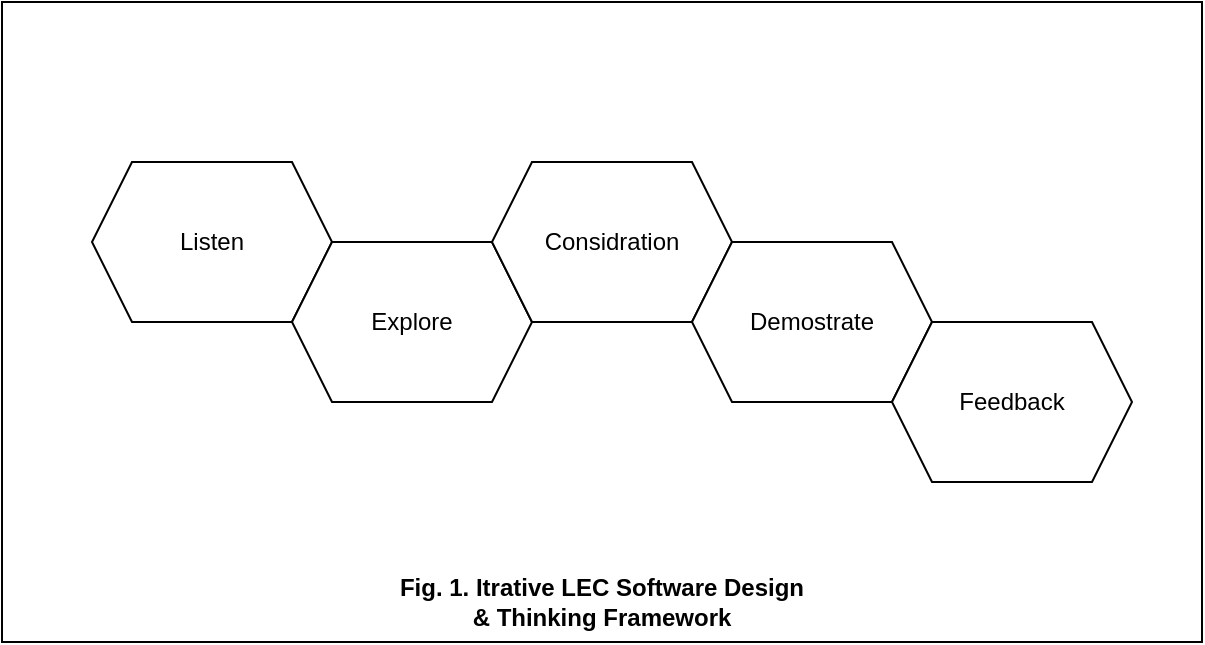<mxfile version="21.7.5" type="device">
  <diagram name="Page-1" id="eudoYkLHnH5XyLm0wJA3">
    <mxGraphModel dx="1434" dy="836" grid="1" gridSize="10" guides="1" tooltips="1" connect="1" arrows="1" fold="1" page="1" pageScale="1" pageWidth="1400" pageHeight="850" math="0" shadow="0">
      <root>
        <mxCell id="0" />
        <mxCell id="1" parent="0" />
        <mxCell id="pxSYnPQSIt4GMQPt7gGC-1" value="Listen" style="shape=hexagon;perimeter=hexagonPerimeter2;whiteSpace=wrap;html=1;fixedSize=1;" vertex="1" parent="1">
          <mxGeometry x="440" y="345" width="120" height="80" as="geometry" />
        </mxCell>
        <mxCell id="pxSYnPQSIt4GMQPt7gGC-2" value="Explore" style="shape=hexagon;perimeter=hexagonPerimeter2;whiteSpace=wrap;html=1;fixedSize=1;" vertex="1" parent="1">
          <mxGeometry x="540" y="385" width="120" height="80" as="geometry" />
        </mxCell>
        <mxCell id="pxSYnPQSIt4GMQPt7gGC-3" value="Considration" style="shape=hexagon;perimeter=hexagonPerimeter2;whiteSpace=wrap;html=1;fixedSize=1;" vertex="1" parent="1">
          <mxGeometry x="640" y="345" width="120" height="80" as="geometry" />
        </mxCell>
        <mxCell id="pxSYnPQSIt4GMQPt7gGC-4" value="Demostrate" style="shape=hexagon;perimeter=hexagonPerimeter2;whiteSpace=wrap;html=1;fixedSize=1;" vertex="1" parent="1">
          <mxGeometry x="740" y="385" width="120" height="80" as="geometry" />
        </mxCell>
        <mxCell id="pxSYnPQSIt4GMQPt7gGC-5" value="Feedback" style="shape=hexagon;perimeter=hexagonPerimeter2;whiteSpace=wrap;html=1;fixedSize=1;" vertex="1" parent="1">
          <mxGeometry x="840" y="425" width="120" height="80" as="geometry" />
        </mxCell>
        <mxCell id="pxSYnPQSIt4GMQPt7gGC-6" value="" style="rounded=0;whiteSpace=wrap;html=1;fillColor=none;" vertex="1" parent="1">
          <mxGeometry x="395" y="265" width="600" height="320" as="geometry" />
        </mxCell>
        <mxCell id="pxSYnPQSIt4GMQPt7gGC-7" value="Fig. 1. Itrative LEC Software Design &amp;amp; Thinking Framework" style="text;html=1;strokeColor=none;fillColor=none;align=center;verticalAlign=middle;whiteSpace=wrap;rounded=0;fontStyle=1" vertex="1" parent="1">
          <mxGeometry x="590" y="550" width="210" height="30" as="geometry" />
        </mxCell>
      </root>
    </mxGraphModel>
  </diagram>
</mxfile>
